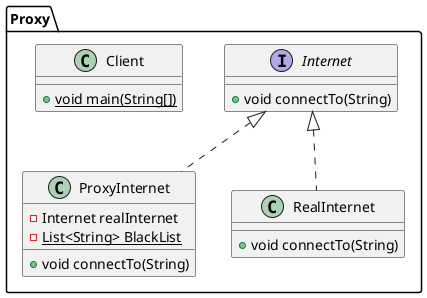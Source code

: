 @startuml
class Proxy.ProxyInternet {
- Internet realInternet
- {static} List<String> BlackList
+ void connectTo(String)
}


interface Proxy.Internet {
+ void connectTo(String)
}

class Proxy.Client {
+ {static} void main(String[])
}

class Proxy.RealInternet {
+ void connectTo(String)
}



Proxy.Internet <|.. Proxy.ProxyInternet
Proxy.Internet <|.. Proxy.RealInternet
@enduml